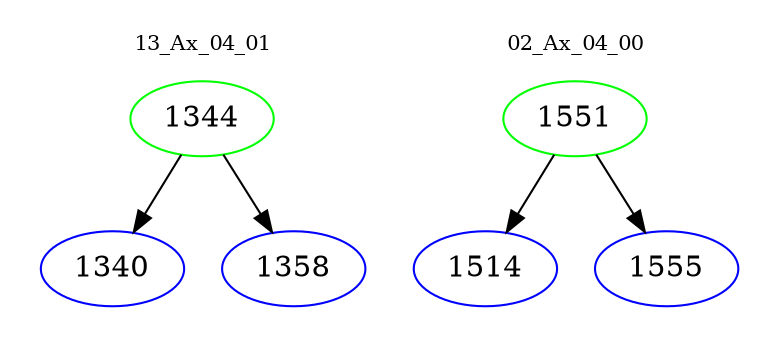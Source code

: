 digraph{
subgraph cluster_0 {
color = white
label = "13_Ax_04_01";
fontsize=10;
T0_1344 [label="1344", color="green"]
T0_1344 -> T0_1340 [color="black"]
T0_1340 [label="1340", color="blue"]
T0_1344 -> T0_1358 [color="black"]
T0_1358 [label="1358", color="blue"]
}
subgraph cluster_1 {
color = white
label = "02_Ax_04_00";
fontsize=10;
T1_1551 [label="1551", color="green"]
T1_1551 -> T1_1514 [color="black"]
T1_1514 [label="1514", color="blue"]
T1_1551 -> T1_1555 [color="black"]
T1_1555 [label="1555", color="blue"]
}
}

